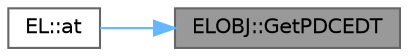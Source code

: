 digraph "ELOBJ::GetPDCEDT"
{
 // LATEX_PDF_SIZE
  bgcolor="transparent";
  edge [fontname=Helvetica,fontsize=10,labelfontname=Helvetica,labelfontsize=10];
  node [fontname=Helvetica,fontsize=10,shape=box,height=0.2,width=0.4];
  rankdir="RL";
  Node1 [label="ELOBJ::GetPDCEDT",height=0.2,width=0.4,color="gray40", fillcolor="grey60", style="filled", fontcolor="black",tooltip="キー文字列からデータ取得"];
  Node1 -> Node2 [dir="back",color="steelblue1",style="solid"];
  Node2 [label="EL::at",height=0.2,width=0.4,color="grey40", fillcolor="white", style="filled",URL="$class_e_l.html#a986d605da832524b0f80f8330df1a1da",tooltip="EPCの値を取得する, eojが1個の場合（複数の場合は0番に相当）"];
}
